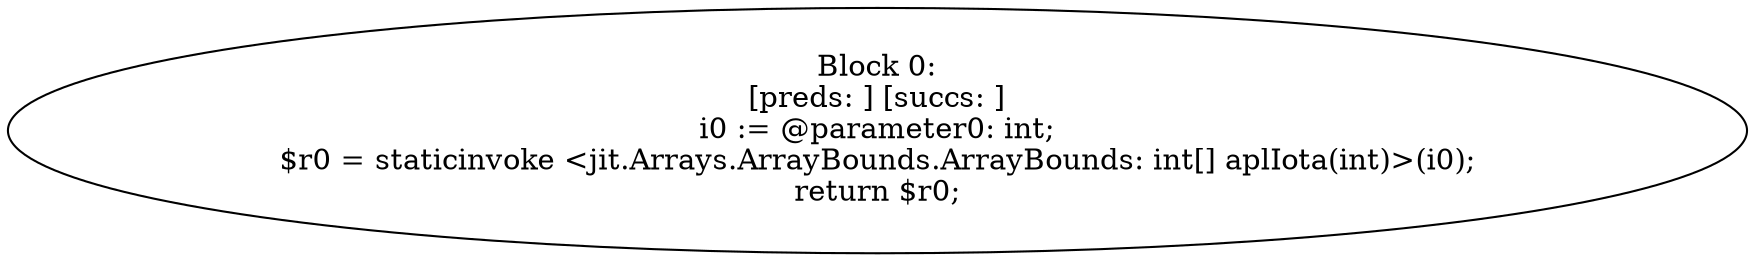 digraph "unitGraph" {
    "Block 0:
[preds: ] [succs: ]
i0 := @parameter0: int;
$r0 = staticinvoke <jit.Arrays.ArrayBounds.ArrayBounds: int[] aplIota(int)>(i0);
return $r0;
"
}
